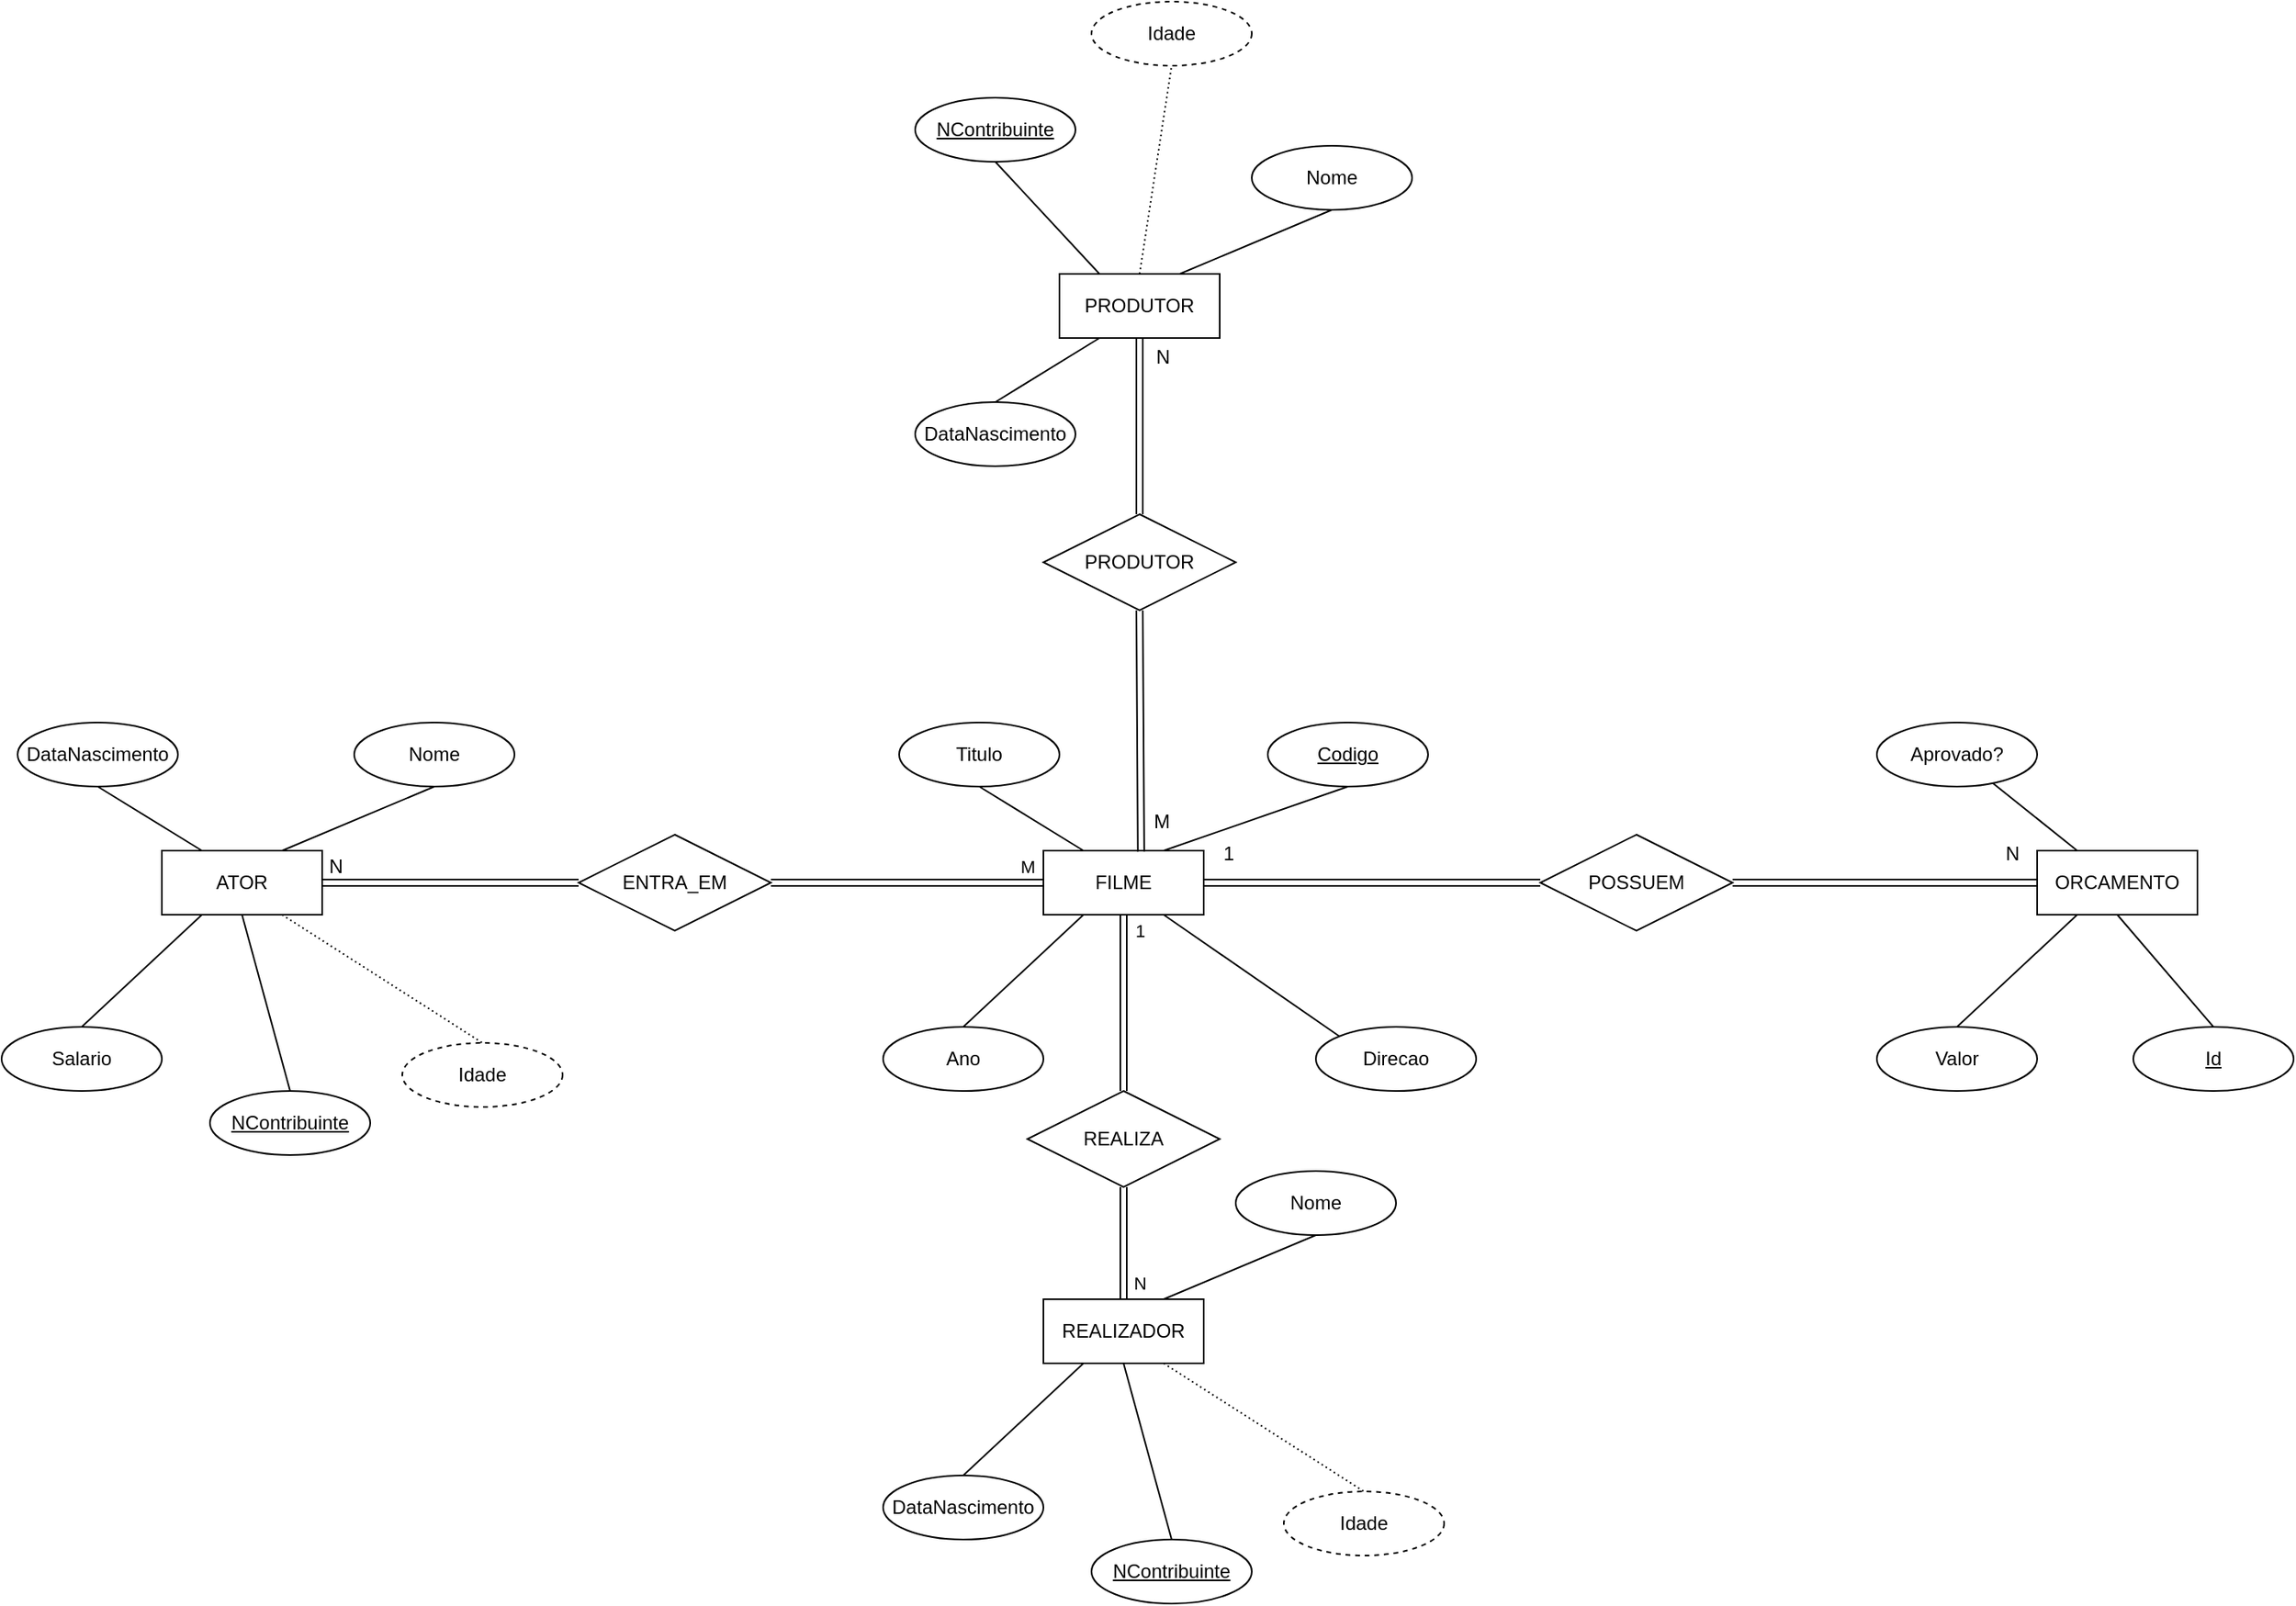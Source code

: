 <mxfile version="24.7.16">
  <diagram name="Página-1" id="RV3iWvUVXXvx5iGO6dsE">
    <mxGraphModel dx="2147" dy="2851" grid="1" gridSize="10" guides="1" tooltips="1" connect="1" arrows="1" fold="1" page="1" pageScale="1" pageWidth="827" pageHeight="1169" math="0" shadow="0">
      <root>
        <mxCell id="0" />
        <mxCell id="1" parent="0" />
        <mxCell id="PxUGOG1913rslDmD7per-1" value="FILME" style="whiteSpace=wrap;html=1;align=center;" vertex="1" parent="1">
          <mxGeometry x="270" y="180" width="100" height="40" as="geometry" />
        </mxCell>
        <mxCell id="PxUGOG1913rslDmD7per-3" value="Titulo" style="ellipse;whiteSpace=wrap;html=1;align=center;" vertex="1" parent="1">
          <mxGeometry x="180" y="100" width="100" height="40" as="geometry" />
        </mxCell>
        <mxCell id="PxUGOG1913rslDmD7per-4" value="Ano" style="ellipse;whiteSpace=wrap;html=1;align=center;" vertex="1" parent="1">
          <mxGeometry x="170" y="290" width="100" height="40" as="geometry" />
        </mxCell>
        <mxCell id="PxUGOG1913rslDmD7per-5" value="Direcao" style="ellipse;whiteSpace=wrap;html=1;align=center;" vertex="1" parent="1">
          <mxGeometry x="440" y="290" width="100" height="40" as="geometry" />
        </mxCell>
        <mxCell id="PxUGOG1913rslDmD7per-6" value="" style="endArrow=none;html=1;rounded=0;exitX=0.75;exitY=1;exitDx=0;exitDy=0;entryX=0;entryY=0;entryDx=0;entryDy=0;" edge="1" parent="1" source="PxUGOG1913rslDmD7per-1" target="PxUGOG1913rslDmD7per-5">
          <mxGeometry relative="1" as="geometry">
            <mxPoint x="330" y="320" as="sourcePoint" />
            <mxPoint x="490" y="320" as="targetPoint" />
          </mxGeometry>
        </mxCell>
        <mxCell id="PxUGOG1913rslDmD7per-7" value="" style="endArrow=none;html=1;rounded=0;exitX=0.25;exitY=1;exitDx=0;exitDy=0;entryX=0.5;entryY=0;entryDx=0;entryDy=0;" edge="1" parent="1" source="PxUGOG1913rslDmD7per-1" target="PxUGOG1913rslDmD7per-4">
          <mxGeometry relative="1" as="geometry">
            <mxPoint x="355" y="230" as="sourcePoint" />
            <mxPoint x="465" y="306" as="targetPoint" />
          </mxGeometry>
        </mxCell>
        <mxCell id="PxUGOG1913rslDmD7per-8" value="" style="endArrow=none;html=1;rounded=0;exitX=0.75;exitY=0;exitDx=0;exitDy=0;entryX=0.5;entryY=1;entryDx=0;entryDy=0;" edge="1" parent="1" source="PxUGOG1913rslDmD7per-1" target="PxUGOG1913rslDmD7per-25">
          <mxGeometry relative="1" as="geometry">
            <mxPoint x="305" y="230" as="sourcePoint" />
            <mxPoint x="440" y="140" as="targetPoint" />
          </mxGeometry>
        </mxCell>
        <mxCell id="PxUGOG1913rslDmD7per-9" value="" style="endArrow=none;html=1;rounded=0;exitX=0.25;exitY=0;exitDx=0;exitDy=0;entryX=0.5;entryY=1;entryDx=0;entryDy=0;" edge="1" parent="1" source="PxUGOG1913rslDmD7per-1" target="PxUGOG1913rslDmD7per-3">
          <mxGeometry relative="1" as="geometry">
            <mxPoint x="355" y="190" as="sourcePoint" />
            <mxPoint x="450" y="150" as="targetPoint" />
          </mxGeometry>
        </mxCell>
        <mxCell id="PxUGOG1913rslDmD7per-16" value="ATOR" style="whiteSpace=wrap;html=1;align=center;" vertex="1" parent="1">
          <mxGeometry x="-280" y="180" width="100" height="40" as="geometry" />
        </mxCell>
        <mxCell id="PxUGOG1913rslDmD7per-17" value="Nome" style="ellipse;whiteSpace=wrap;html=1;align=center;" vertex="1" parent="1">
          <mxGeometry x="-160" y="100" width="100" height="40" as="geometry" />
        </mxCell>
        <mxCell id="PxUGOG1913rslDmD7per-18" value="DataNascimento" style="ellipse;whiteSpace=wrap;html=1;align=center;" vertex="1" parent="1">
          <mxGeometry x="-370" y="100" width="100" height="40" as="geometry" />
        </mxCell>
        <mxCell id="PxUGOG1913rslDmD7per-19" value="Salario" style="ellipse;whiteSpace=wrap;html=1;align=center;" vertex="1" parent="1">
          <mxGeometry x="-380" y="290" width="100" height="40" as="geometry" />
        </mxCell>
        <mxCell id="PxUGOG1913rslDmD7per-22" value="" style="endArrow=none;html=1;rounded=0;exitX=0.25;exitY=1;exitDx=0;exitDy=0;entryX=0.5;entryY=0;entryDx=0;entryDy=0;" edge="1" parent="1" source="PxUGOG1913rslDmD7per-16" target="PxUGOG1913rslDmD7per-19">
          <mxGeometry relative="1" as="geometry">
            <mxPoint x="-195" y="230" as="sourcePoint" />
            <mxPoint x="-85" y="306" as="targetPoint" />
          </mxGeometry>
        </mxCell>
        <mxCell id="PxUGOG1913rslDmD7per-23" value="" style="endArrow=none;html=1;rounded=0;exitX=0.75;exitY=0;exitDx=0;exitDy=0;entryX=0.5;entryY=1;entryDx=0;entryDy=0;" edge="1" parent="1" source="PxUGOG1913rslDmD7per-16" target="PxUGOG1913rslDmD7per-17">
          <mxGeometry relative="1" as="geometry">
            <mxPoint x="-245" y="230" as="sourcePoint" />
            <mxPoint x="-320" y="300" as="targetPoint" />
          </mxGeometry>
        </mxCell>
        <mxCell id="PxUGOG1913rslDmD7per-24" value="" style="endArrow=none;html=1;rounded=0;exitX=0.25;exitY=0;exitDx=0;exitDy=0;entryX=0.5;entryY=1;entryDx=0;entryDy=0;" edge="1" parent="1" source="PxUGOG1913rslDmD7per-16" target="PxUGOG1913rslDmD7per-18">
          <mxGeometry relative="1" as="geometry">
            <mxPoint x="-195" y="190" as="sourcePoint" />
            <mxPoint x="-100" y="150" as="targetPoint" />
          </mxGeometry>
        </mxCell>
        <mxCell id="PxUGOG1913rslDmD7per-25" value="Codigo" style="ellipse;whiteSpace=wrap;html=1;align=center;fontStyle=4;" vertex="1" parent="1">
          <mxGeometry x="410" y="100" width="100" height="40" as="geometry" />
        </mxCell>
        <mxCell id="PxUGOG1913rslDmD7per-26" value="Idade" style="ellipse;whiteSpace=wrap;html=1;align=center;dashed=1;" vertex="1" parent="1">
          <mxGeometry x="-130" y="300" width="100" height="40" as="geometry" />
        </mxCell>
        <mxCell id="PxUGOG1913rslDmD7per-27" value="" style="endArrow=none;html=1;rounded=0;dashed=1;dashPattern=1 2;exitX=0.75;exitY=1;exitDx=0;exitDy=0;entryX=0.5;entryY=0;entryDx=0;entryDy=0;" edge="1" parent="1" source="PxUGOG1913rslDmD7per-16" target="PxUGOG1913rslDmD7per-26">
          <mxGeometry relative="1" as="geometry">
            <mxPoint x="-250" y="280" as="sourcePoint" />
            <mxPoint x="-90" y="280" as="targetPoint" />
          </mxGeometry>
        </mxCell>
        <mxCell id="PxUGOG1913rslDmD7per-29" value="NContribuinte" style="ellipse;whiteSpace=wrap;html=1;align=center;fontStyle=4;" vertex="1" parent="1">
          <mxGeometry x="-250" y="330" width="100" height="40" as="geometry" />
        </mxCell>
        <mxCell id="PxUGOG1913rslDmD7per-31" value="" style="endArrow=none;html=1;rounded=0;exitX=0.5;exitY=1;exitDx=0;exitDy=0;entryX=0.5;entryY=0;entryDx=0;entryDy=0;" edge="1" parent="1" source="PxUGOG1913rslDmD7per-16" target="PxUGOG1913rslDmD7per-29">
          <mxGeometry relative="1" as="geometry">
            <mxPoint x="-245" y="230" as="sourcePoint" />
            <mxPoint x="-320" y="300" as="targetPoint" />
          </mxGeometry>
        </mxCell>
        <mxCell id="PxUGOG1913rslDmD7per-32" value="REALIZADOR" style="whiteSpace=wrap;html=1;align=center;" vertex="1" parent="1">
          <mxGeometry x="270" y="460" width="100" height="40" as="geometry" />
        </mxCell>
        <mxCell id="PxUGOG1913rslDmD7per-33" value="Nome" style="ellipse;whiteSpace=wrap;html=1;align=center;" vertex="1" parent="1">
          <mxGeometry x="390" y="380" width="100" height="40" as="geometry" />
        </mxCell>
        <mxCell id="PxUGOG1913rslDmD7per-35" value="DataNascimento" style="ellipse;whiteSpace=wrap;html=1;align=center;" vertex="1" parent="1">
          <mxGeometry x="170" y="570" width="100" height="40" as="geometry" />
        </mxCell>
        <mxCell id="PxUGOG1913rslDmD7per-36" value="" style="endArrow=none;html=1;rounded=0;exitX=0.25;exitY=1;exitDx=0;exitDy=0;entryX=0.5;entryY=0;entryDx=0;entryDy=0;" edge="1" parent="1" source="PxUGOG1913rslDmD7per-32" target="PxUGOG1913rslDmD7per-35">
          <mxGeometry relative="1" as="geometry">
            <mxPoint x="355" y="510" as="sourcePoint" />
            <mxPoint x="465" y="586" as="targetPoint" />
          </mxGeometry>
        </mxCell>
        <mxCell id="PxUGOG1913rslDmD7per-37" value="" style="endArrow=none;html=1;rounded=0;exitX=0.75;exitY=0;exitDx=0;exitDy=0;entryX=0.5;entryY=1;entryDx=0;entryDy=0;" edge="1" parent="1" source="PxUGOG1913rslDmD7per-32" target="PxUGOG1913rslDmD7per-33">
          <mxGeometry relative="1" as="geometry">
            <mxPoint x="305" y="510" as="sourcePoint" />
            <mxPoint x="230" y="580" as="targetPoint" />
          </mxGeometry>
        </mxCell>
        <mxCell id="PxUGOG1913rslDmD7per-39" value="Idade" style="ellipse;whiteSpace=wrap;html=1;align=center;dashed=1;" vertex="1" parent="1">
          <mxGeometry x="420" y="580" width="100" height="40" as="geometry" />
        </mxCell>
        <mxCell id="PxUGOG1913rslDmD7per-40" value="" style="endArrow=none;html=1;rounded=0;dashed=1;dashPattern=1 2;exitX=0.75;exitY=1;exitDx=0;exitDy=0;entryX=0.5;entryY=0;entryDx=0;entryDy=0;" edge="1" parent="1" source="PxUGOG1913rslDmD7per-32" target="PxUGOG1913rslDmD7per-39">
          <mxGeometry relative="1" as="geometry">
            <mxPoint x="300" y="560" as="sourcePoint" />
            <mxPoint x="460" y="560" as="targetPoint" />
          </mxGeometry>
        </mxCell>
        <mxCell id="PxUGOG1913rslDmD7per-41" value="NContribuinte" style="ellipse;whiteSpace=wrap;html=1;align=center;fontStyle=4;" vertex="1" parent="1">
          <mxGeometry x="300" y="610" width="100" height="40" as="geometry" />
        </mxCell>
        <mxCell id="PxUGOG1913rslDmD7per-42" value="" style="endArrow=none;html=1;rounded=0;exitX=0.5;exitY=1;exitDx=0;exitDy=0;entryX=0.5;entryY=0;entryDx=0;entryDy=0;" edge="1" parent="1" source="PxUGOG1913rslDmD7per-32" target="PxUGOG1913rslDmD7per-41">
          <mxGeometry relative="1" as="geometry">
            <mxPoint x="305" y="510" as="sourcePoint" />
            <mxPoint x="230" y="580" as="targetPoint" />
          </mxGeometry>
        </mxCell>
        <mxCell id="PxUGOG1913rslDmD7per-43" value="PRODUTOR" style="whiteSpace=wrap;html=1;align=center;" vertex="1" parent="1">
          <mxGeometry x="280" y="-180" width="100" height="40" as="geometry" />
        </mxCell>
        <mxCell id="PxUGOG1913rslDmD7per-44" value="Nome" style="ellipse;whiteSpace=wrap;html=1;align=center;" vertex="1" parent="1">
          <mxGeometry x="400" y="-260" width="100" height="40" as="geometry" />
        </mxCell>
        <mxCell id="PxUGOG1913rslDmD7per-45" value="DataNascimento" style="ellipse;whiteSpace=wrap;html=1;align=center;" vertex="1" parent="1">
          <mxGeometry x="190" y="-100" width="100" height="40" as="geometry" />
        </mxCell>
        <mxCell id="PxUGOG1913rslDmD7per-46" value="" style="endArrow=none;html=1;rounded=0;exitX=0.25;exitY=1;exitDx=0;exitDy=0;entryX=0.5;entryY=0;entryDx=0;entryDy=0;" edge="1" parent="1" source="PxUGOG1913rslDmD7per-43" target="PxUGOG1913rslDmD7per-45">
          <mxGeometry relative="1" as="geometry">
            <mxPoint x="365" y="-130" as="sourcePoint" />
            <mxPoint x="475" y="-54" as="targetPoint" />
          </mxGeometry>
        </mxCell>
        <mxCell id="PxUGOG1913rslDmD7per-47" value="" style="endArrow=none;html=1;rounded=0;exitX=0.75;exitY=0;exitDx=0;exitDy=0;entryX=0.5;entryY=1;entryDx=0;entryDy=0;" edge="1" parent="1" source="PxUGOG1913rslDmD7per-43" target="PxUGOG1913rslDmD7per-44">
          <mxGeometry relative="1" as="geometry">
            <mxPoint x="315" y="-130" as="sourcePoint" />
            <mxPoint x="240" y="-60" as="targetPoint" />
          </mxGeometry>
        </mxCell>
        <mxCell id="PxUGOG1913rslDmD7per-48" value="Idade" style="ellipse;whiteSpace=wrap;html=1;align=center;dashed=1;" vertex="1" parent="1">
          <mxGeometry x="300" y="-350" width="100" height="40" as="geometry" />
        </mxCell>
        <mxCell id="PxUGOG1913rslDmD7per-49" value="" style="endArrow=none;html=1;rounded=0;dashed=1;dashPattern=1 2;exitX=0.5;exitY=0;exitDx=0;exitDy=0;entryX=0.5;entryY=1;entryDx=0;entryDy=0;" edge="1" parent="1" source="PxUGOG1913rslDmD7per-43" target="PxUGOG1913rslDmD7per-48">
          <mxGeometry relative="1" as="geometry">
            <mxPoint x="310" y="-80" as="sourcePoint" />
            <mxPoint x="470" y="-80" as="targetPoint" />
          </mxGeometry>
        </mxCell>
        <mxCell id="PxUGOG1913rslDmD7per-50" value="NContribuinte" style="ellipse;whiteSpace=wrap;html=1;align=center;fontStyle=4;" vertex="1" parent="1">
          <mxGeometry x="190" y="-290" width="100" height="40" as="geometry" />
        </mxCell>
        <mxCell id="PxUGOG1913rslDmD7per-51" value="" style="endArrow=none;html=1;rounded=0;exitX=0.25;exitY=0;exitDx=0;exitDy=0;entryX=0.5;entryY=1;entryDx=0;entryDy=0;" edge="1" parent="1" source="PxUGOG1913rslDmD7per-43" target="PxUGOG1913rslDmD7per-50">
          <mxGeometry relative="1" as="geometry">
            <mxPoint x="315" y="-130" as="sourcePoint" />
            <mxPoint x="360" y="-30" as="targetPoint" />
          </mxGeometry>
        </mxCell>
        <mxCell id="PxUGOG1913rslDmD7per-52" value="ORCAMENTO" style="whiteSpace=wrap;html=1;align=center;" vertex="1" parent="1">
          <mxGeometry x="890" y="180" width="100" height="40" as="geometry" />
        </mxCell>
        <mxCell id="PxUGOG1913rslDmD7per-54" value="Valor" style="ellipse;whiteSpace=wrap;html=1;align=center;" vertex="1" parent="1">
          <mxGeometry x="790" y="290" width="100" height="40" as="geometry" />
        </mxCell>
        <mxCell id="PxUGOG1913rslDmD7per-55" value="" style="endArrow=none;html=1;rounded=0;exitX=0.25;exitY=1;exitDx=0;exitDy=0;entryX=0.5;entryY=0;entryDx=0;entryDy=0;" edge="1" parent="1" source="PxUGOG1913rslDmD7per-52" target="PxUGOG1913rslDmD7per-54">
          <mxGeometry relative="1" as="geometry">
            <mxPoint x="975" y="230" as="sourcePoint" />
            <mxPoint x="1085" y="306" as="targetPoint" />
          </mxGeometry>
        </mxCell>
        <mxCell id="PxUGOG1913rslDmD7per-59" value="Id" style="ellipse;whiteSpace=wrap;html=1;align=center;fontStyle=4;" vertex="1" parent="1">
          <mxGeometry x="950" y="290" width="100" height="40" as="geometry" />
        </mxCell>
        <mxCell id="PxUGOG1913rslDmD7per-60" value="" style="endArrow=none;html=1;rounded=0;exitX=0.5;exitY=1;exitDx=0;exitDy=0;entryX=0.5;entryY=0;entryDx=0;entryDy=0;" edge="1" parent="1" source="PxUGOG1913rslDmD7per-52" target="PxUGOG1913rslDmD7per-59">
          <mxGeometry relative="1" as="geometry">
            <mxPoint x="925" y="230" as="sourcePoint" />
            <mxPoint x="850" y="300" as="targetPoint" />
          </mxGeometry>
        </mxCell>
        <mxCell id="PxUGOG1913rslDmD7per-61" value="Aprovado?" style="ellipse;whiteSpace=wrap;html=1;align=center;" vertex="1" parent="1">
          <mxGeometry x="790" y="100" width="100" height="40" as="geometry" />
        </mxCell>
        <mxCell id="PxUGOG1913rslDmD7per-62" value="" style="endArrow=none;html=1;rounded=0;exitX=0.25;exitY=0;exitDx=0;exitDy=0;" edge="1" parent="1" source="PxUGOG1913rslDmD7per-52" target="PxUGOG1913rslDmD7per-61">
          <mxGeometry relative="1" as="geometry">
            <mxPoint x="975" y="190" as="sourcePoint" />
            <mxPoint x="1070" y="150" as="targetPoint" />
          </mxGeometry>
        </mxCell>
        <mxCell id="PxUGOG1913rslDmD7per-63" value="" style="shape=link;html=1;rounded=0;exitX=1;exitY=0.5;exitDx=0;exitDy=0;entryX=0;entryY=0.5;entryDx=0;entryDy=0;" edge="1" parent="1" source="PxUGOG1913rslDmD7per-16" target="PxUGOG1913rslDmD7per-66">
          <mxGeometry relative="1" as="geometry">
            <mxPoint x="-70" y="230" as="sourcePoint" />
            <mxPoint x="-30" y="200" as="targetPoint" />
          </mxGeometry>
        </mxCell>
        <mxCell id="PxUGOG1913rslDmD7per-65" value="N" style="resizable=0;html=1;whiteSpace=wrap;align=right;verticalAlign=bottom;" connectable="0" vertex="1" parent="1">
          <mxGeometry x="-49.998" y="160.001" as="geometry">
            <mxPoint x="-116" y="38" as="offset" />
          </mxGeometry>
        </mxCell>
        <mxCell id="PxUGOG1913rslDmD7per-66" value="ENTRA_EM" style="shape=rhombus;perimeter=rhombusPerimeter;whiteSpace=wrap;html=1;align=center;" vertex="1" parent="1">
          <mxGeometry x="-20" y="170" width="120" height="60" as="geometry" />
        </mxCell>
        <mxCell id="PxUGOG1913rslDmD7per-67" value="" style="shape=link;html=1;rounded=0;exitX=1;exitY=0.5;exitDx=0;exitDy=0;entryX=0;entryY=0.5;entryDx=0;entryDy=0;" edge="1" parent="1" source="PxUGOG1913rslDmD7per-66" target="PxUGOG1913rslDmD7per-1">
          <mxGeometry relative="1" as="geometry">
            <mxPoint x="-170" y="210" as="sourcePoint" />
            <mxPoint x="-10" y="210" as="targetPoint" />
          </mxGeometry>
        </mxCell>
        <mxCell id="PxUGOG1913rslDmD7per-68" value="M" style="edgeLabel;html=1;align=center;verticalAlign=middle;resizable=0;points=[];" vertex="1" connectable="0" parent="PxUGOG1913rslDmD7per-67">
          <mxGeometry x="0.882" y="-1" relative="1" as="geometry">
            <mxPoint y="-11" as="offset" />
          </mxGeometry>
        </mxCell>
        <mxCell id="PxUGOG1913rslDmD7per-69" value="" style="shape=link;html=1;rounded=0;exitX=0.5;exitY=0;exitDx=0;exitDy=0;entryX=0.5;entryY=1;entryDx=0;entryDy=0;" edge="1" parent="1" source="PxUGOG1913rslDmD7per-32" target="PxUGOG1913rslDmD7per-71">
          <mxGeometry relative="1" as="geometry">
            <mxPoint x="200" y="400" as="sourcePoint" />
            <mxPoint x="320" y="390" as="targetPoint" />
          </mxGeometry>
        </mxCell>
        <mxCell id="PxUGOG1913rslDmD7per-73" value="N" style="edgeLabel;html=1;align=center;verticalAlign=middle;resizable=0;points=[];" vertex="1" connectable="0" parent="PxUGOG1913rslDmD7per-69">
          <mxGeometry x="-0.25" y="-1" relative="1" as="geometry">
            <mxPoint x="9" y="16" as="offset" />
          </mxGeometry>
        </mxCell>
        <mxCell id="PxUGOG1913rslDmD7per-71" value="REALIZA" style="shape=rhombus;perimeter=rhombusPerimeter;whiteSpace=wrap;html=1;align=center;" vertex="1" parent="1">
          <mxGeometry x="260" y="330" width="120" height="60" as="geometry" />
        </mxCell>
        <mxCell id="PxUGOG1913rslDmD7per-74" value="" style="shape=link;html=1;rounded=0;exitX=0.5;exitY=0;exitDx=0;exitDy=0;entryX=0.5;entryY=1;entryDx=0;entryDy=0;" edge="1" parent="1" source="PxUGOG1913rslDmD7per-71" target="PxUGOG1913rslDmD7per-1">
          <mxGeometry relative="1" as="geometry">
            <mxPoint x="319.7" y="310" as="sourcePoint" />
            <mxPoint x="319.7" y="240" as="targetPoint" />
          </mxGeometry>
        </mxCell>
        <mxCell id="PxUGOG1913rslDmD7per-75" value="1" style="edgeLabel;html=1;align=center;verticalAlign=middle;resizable=0;points=[];" vertex="1" connectable="0" parent="PxUGOG1913rslDmD7per-74">
          <mxGeometry x="-0.25" y="-1" relative="1" as="geometry">
            <mxPoint x="9" y="-59" as="offset" />
          </mxGeometry>
        </mxCell>
        <mxCell id="PxUGOG1913rslDmD7per-76" value="PRODUTOR" style="shape=rhombus;perimeter=rhombusPerimeter;whiteSpace=wrap;html=1;align=center;" vertex="1" parent="1">
          <mxGeometry x="270" y="-30" width="120" height="60" as="geometry" />
        </mxCell>
        <mxCell id="PxUGOG1913rslDmD7per-77" value="" style="shape=link;html=1;rounded=0;exitX=0.5;exitY=1;exitDx=0;exitDy=0;entryX=0.5;entryY=0;entryDx=0;entryDy=0;" edge="1" parent="1" source="PxUGOG1913rslDmD7per-43" target="PxUGOG1913rslDmD7per-76">
          <mxGeometry relative="1" as="geometry">
            <mxPoint x="400" y="20" as="sourcePoint" />
            <mxPoint x="560" y="20" as="targetPoint" />
          </mxGeometry>
        </mxCell>
        <mxCell id="PxUGOG1913rslDmD7per-78" value="N" style="resizable=0;html=1;whiteSpace=wrap;align=right;verticalAlign=bottom;" connectable="0" vertex="1" parent="PxUGOG1913rslDmD7per-77">
          <mxGeometry x="1" relative="1" as="geometry">
            <mxPoint x="20" y="-90" as="offset" />
          </mxGeometry>
        </mxCell>
        <mxCell id="PxUGOG1913rslDmD7per-79" value="" style="shape=link;html=1;rounded=0;exitX=0.609;exitY=0.017;exitDx=0;exitDy=0;entryX=0.5;entryY=1;entryDx=0;entryDy=0;exitPerimeter=0;" edge="1" parent="1" source="PxUGOG1913rslDmD7per-1" target="PxUGOG1913rslDmD7per-76">
          <mxGeometry relative="1" as="geometry">
            <mxPoint x="340" y="-130" as="sourcePoint" />
            <mxPoint x="340" y="-20" as="targetPoint" />
          </mxGeometry>
        </mxCell>
        <mxCell id="PxUGOG1913rslDmD7per-80" value="M" style="resizable=0;html=1;whiteSpace=wrap;align=right;verticalAlign=bottom;" connectable="0" vertex="1" parent="PxUGOG1913rslDmD7per-79">
          <mxGeometry x="1" relative="1" as="geometry">
            <mxPoint x="20" y="140" as="offset" />
          </mxGeometry>
        </mxCell>
        <mxCell id="PxUGOG1913rslDmD7per-81" value="POSSUEM" style="shape=rhombus;perimeter=rhombusPerimeter;whiteSpace=wrap;html=1;align=center;" vertex="1" parent="1">
          <mxGeometry x="580" y="170" width="120" height="60" as="geometry" />
        </mxCell>
        <mxCell id="PxUGOG1913rslDmD7per-82" value="" style="shape=link;html=1;rounded=0;exitX=1;exitY=0.5;exitDx=0;exitDy=0;entryX=0;entryY=0.5;entryDx=0;entryDy=0;" edge="1" parent="1" source="PxUGOG1913rslDmD7per-81" target="PxUGOG1913rslDmD7per-52">
          <mxGeometry relative="1" as="geometry">
            <mxPoint x="580" y="260" as="sourcePoint" />
            <mxPoint x="740" y="260" as="targetPoint" />
          </mxGeometry>
        </mxCell>
        <mxCell id="PxUGOG1913rslDmD7per-83" value="N" style="resizable=0;html=1;whiteSpace=wrap;align=right;verticalAlign=bottom;" connectable="0" vertex="1" parent="PxUGOG1913rslDmD7per-82">
          <mxGeometry x="1" relative="1" as="geometry">
            <mxPoint x="-10" y="-10" as="offset" />
          </mxGeometry>
        </mxCell>
        <mxCell id="PxUGOG1913rslDmD7per-85" value="" style="shape=link;html=1;rounded=0;exitX=1;exitY=0.5;exitDx=0;exitDy=0;entryX=0;entryY=0.5;entryDx=0;entryDy=0;" edge="1" parent="1" source="PxUGOG1913rslDmD7per-1" target="PxUGOG1913rslDmD7per-81">
          <mxGeometry relative="1" as="geometry">
            <mxPoint x="375" y="199.67" as="sourcePoint" />
            <mxPoint x="565" y="199.67" as="targetPoint" />
          </mxGeometry>
        </mxCell>
        <mxCell id="PxUGOG1913rslDmD7per-86" value="1" style="resizable=0;html=1;whiteSpace=wrap;align=right;verticalAlign=bottom;" connectable="0" vertex="1" parent="PxUGOG1913rslDmD7per-85">
          <mxGeometry x="1" relative="1" as="geometry">
            <mxPoint x="-190" y="-10" as="offset" />
          </mxGeometry>
        </mxCell>
      </root>
    </mxGraphModel>
  </diagram>
</mxfile>
